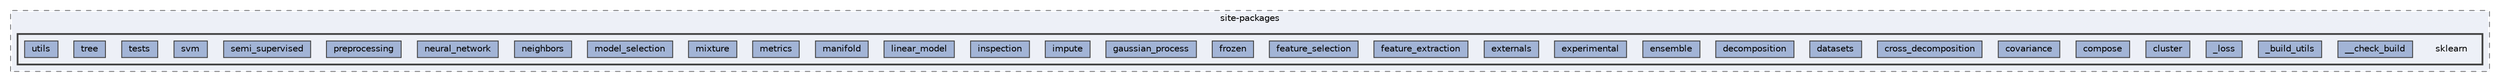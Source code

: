 digraph "/home/jam/Research/IRES-2025/dev/src/llm-scripts/testing/hypothesis-testing/hyp-env/lib/python3.12/site-packages/sklearn"
{
 // LATEX_PDF_SIZE
  bgcolor="transparent";
  edge [fontname=Helvetica,fontsize=10,labelfontname=Helvetica,labelfontsize=10];
  node [fontname=Helvetica,fontsize=10,shape=box,height=0.2,width=0.4];
  compound=true
  subgraph clusterdir_ec5d4580713abd487320f8eae4ae4e88 {
    graph [ bgcolor="#edf0f7", pencolor="grey50", label="site-packages", fontname=Helvetica,fontsize=10 style="filled,dashed", URL="dir_ec5d4580713abd487320f8eae4ae4e88.html",tooltip=""]
  subgraph clusterdir_95412a8f6746b9685e089ed9447bfec4 {
    graph [ bgcolor="#edf0f7", pencolor="grey25", label="", fontname=Helvetica,fontsize=10 style="filled,bold", URL="dir_95412a8f6746b9685e089ed9447bfec4.html",tooltip=""]
    dir_95412a8f6746b9685e089ed9447bfec4 [shape=plaintext, label="sklearn"];
  dir_b76631cd4eab428bc102deb63db4b102 [label="__check_build", fillcolor="#a2b4d6", color="grey25", style="filled", URL="dir_b76631cd4eab428bc102deb63db4b102.html",tooltip=""];
  dir_1dcedcd43f9d00f21ab5effd40aee73c [label="_build_utils", fillcolor="#a2b4d6", color="grey25", style="filled", URL="dir_1dcedcd43f9d00f21ab5effd40aee73c.html",tooltip=""];
  dir_985ae0f1c8b4aec18395b0f84eaa7b90 [label="_loss", fillcolor="#a2b4d6", color="grey25", style="filled", URL="dir_985ae0f1c8b4aec18395b0f84eaa7b90.html",tooltip=""];
  dir_70b16771a92c2a557a1931d0a7228ea2 [label="cluster", fillcolor="#a2b4d6", color="grey25", style="filled", URL="dir_70b16771a92c2a557a1931d0a7228ea2.html",tooltip=""];
  dir_b420628b6ef5119df902a6baaef81aed [label="compose", fillcolor="#a2b4d6", color="grey25", style="filled", URL="dir_b420628b6ef5119df902a6baaef81aed.html",tooltip=""];
  dir_1a9100659ad5ff26bb756146720e9975 [label="covariance", fillcolor="#a2b4d6", color="grey25", style="filled", URL="dir_1a9100659ad5ff26bb756146720e9975.html",tooltip=""];
  dir_5973dfaf9a2d754d33f1ee7f677a866f [label="cross_decomposition", fillcolor="#a2b4d6", color="grey25", style="filled", URL="dir_5973dfaf9a2d754d33f1ee7f677a866f.html",tooltip=""];
  dir_2dac94b24eb5be381c7300be5d6ec5dc [label="datasets", fillcolor="#a2b4d6", color="grey25", style="filled", URL="dir_2dac94b24eb5be381c7300be5d6ec5dc.html",tooltip=""];
  dir_e1bdc8cd33a2ee38a2fa7a7894940649 [label="decomposition", fillcolor="#a2b4d6", color="grey25", style="filled", URL="dir_e1bdc8cd33a2ee38a2fa7a7894940649.html",tooltip=""];
  dir_3cce9db80deb663b5ddf997ac3dba545 [label="ensemble", fillcolor="#a2b4d6", color="grey25", style="filled", URL="dir_3cce9db80deb663b5ddf997ac3dba545.html",tooltip=""];
  dir_982cff97a7668437691ac5e11e09c312 [label="experimental", fillcolor="#a2b4d6", color="grey25", style="filled", URL="dir_982cff97a7668437691ac5e11e09c312.html",tooltip=""];
  dir_07af8e6e6a2e2fc64182062a165ec2f3 [label="externals", fillcolor="#a2b4d6", color="grey25", style="filled", URL="dir_07af8e6e6a2e2fc64182062a165ec2f3.html",tooltip=""];
  dir_a549d2c4cad259f750fc70ccc8ffe46c [label="feature_extraction", fillcolor="#a2b4d6", color="grey25", style="filled", URL="dir_a549d2c4cad259f750fc70ccc8ffe46c.html",tooltip=""];
  dir_0598f40ac6d8fdf168d88e6294876264 [label="feature_selection", fillcolor="#a2b4d6", color="grey25", style="filled", URL="dir_0598f40ac6d8fdf168d88e6294876264.html",tooltip=""];
  dir_659473efcc461bffc2562dc2f56b3cc3 [label="frozen", fillcolor="#a2b4d6", color="grey25", style="filled", URL="dir_659473efcc461bffc2562dc2f56b3cc3.html",tooltip=""];
  dir_bb94b42bacc8bb89f759a38caef092fe [label="gaussian_process", fillcolor="#a2b4d6", color="grey25", style="filled", URL="dir_bb94b42bacc8bb89f759a38caef092fe.html",tooltip=""];
  dir_36f1b1356b8bbe2843678ce469924bd1 [label="impute", fillcolor="#a2b4d6", color="grey25", style="filled", URL="dir_36f1b1356b8bbe2843678ce469924bd1.html",tooltip=""];
  dir_4d3a4ac2f6ea60bf74045927ce4395c6 [label="inspection", fillcolor="#a2b4d6", color="grey25", style="filled", URL="dir_4d3a4ac2f6ea60bf74045927ce4395c6.html",tooltip=""];
  dir_eec38d8848edfca79ef13cc2905be153 [label="linear_model", fillcolor="#a2b4d6", color="grey25", style="filled", URL="dir_eec38d8848edfca79ef13cc2905be153.html",tooltip=""];
  dir_5a6ddfca77847b7e9d8faa94c84b290b [label="manifold", fillcolor="#a2b4d6", color="grey25", style="filled", URL="dir_5a6ddfca77847b7e9d8faa94c84b290b.html",tooltip=""];
  dir_37db2dcc909a2c0e0a5b16d668e9062a [label="metrics", fillcolor="#a2b4d6", color="grey25", style="filled", URL="dir_37db2dcc909a2c0e0a5b16d668e9062a.html",tooltip=""];
  dir_6a5757d26ea22ff29dc9ff6e52268f69 [label="mixture", fillcolor="#a2b4d6", color="grey25", style="filled", URL="dir_6a5757d26ea22ff29dc9ff6e52268f69.html",tooltip=""];
  dir_5c60154e2013802f1fccf14c171aa435 [label="model_selection", fillcolor="#a2b4d6", color="grey25", style="filled", URL="dir_5c60154e2013802f1fccf14c171aa435.html",tooltip=""];
  dir_9cd159c773231ee54018e23641c92dd5 [label="neighbors", fillcolor="#a2b4d6", color="grey25", style="filled", URL="dir_9cd159c773231ee54018e23641c92dd5.html",tooltip=""];
  dir_86f16965b563241dacc4d3d18028b86f [label="neural_network", fillcolor="#a2b4d6", color="grey25", style="filled", URL="dir_86f16965b563241dacc4d3d18028b86f.html",tooltip=""];
  dir_3878c82b4c37fb6f4fe8fb91c5552d3b [label="preprocessing", fillcolor="#a2b4d6", color="grey25", style="filled", URL="dir_3878c82b4c37fb6f4fe8fb91c5552d3b.html",tooltip=""];
  dir_b1b98c945728ba6842e7ad98ad1eb79a [label="semi_supervised", fillcolor="#a2b4d6", color="grey25", style="filled", URL="dir_b1b98c945728ba6842e7ad98ad1eb79a.html",tooltip=""];
  dir_192d80255c4e70e400ecbf7cf6acbf35 [label="svm", fillcolor="#a2b4d6", color="grey25", style="filled", URL="dir_192d80255c4e70e400ecbf7cf6acbf35.html",tooltip=""];
  dir_cdefd84f37690df94cf2794907ec196c [label="tests", fillcolor="#a2b4d6", color="grey25", style="filled", URL="dir_cdefd84f37690df94cf2794907ec196c.html",tooltip=""];
  dir_0392d1908ed93387282443cf86e0595c [label="tree", fillcolor="#a2b4d6", color="grey25", style="filled", URL="dir_0392d1908ed93387282443cf86e0595c.html",tooltip=""];
  dir_469cc348d0e2d000bc3cb51768ece1fb [label="utils", fillcolor="#a2b4d6", color="grey25", style="filled", URL="dir_469cc348d0e2d000bc3cb51768ece1fb.html",tooltip=""];
  }
  }
}
